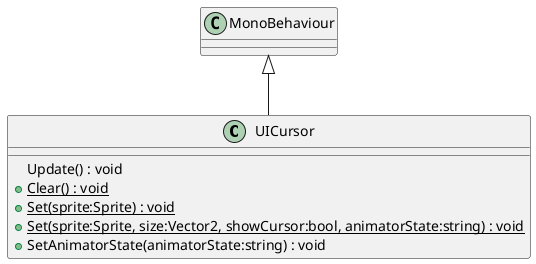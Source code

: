 @startuml
class UICursor {
    Update() : void
    + {static} Clear() : void
    + {static} Set(sprite:Sprite) : void
    + {static} Set(sprite:Sprite, size:Vector2, showCursor:bool, animatorState:string) : void
    + SetAnimatorState(animatorState:string) : void
}
MonoBehaviour <|-- UICursor
@enduml
